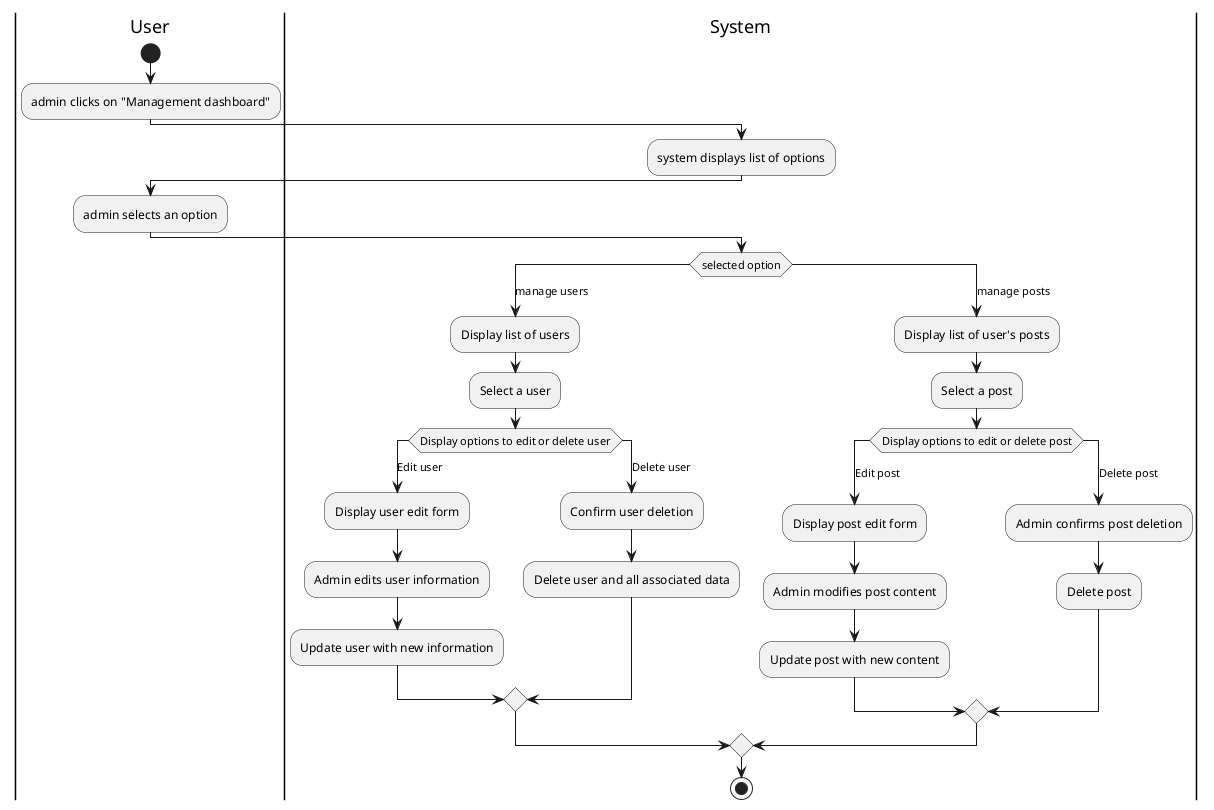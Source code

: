 @startuml
|User|
start
:admin clicks on "Management dashboard";
|System|
:system displays list of options;
|User|
:admin selects an option;
|System|
switch (selected option)
case (manage users)
    :Display list of users;
    :Select a user;
    switch (Display options to edit or delete user)
    case (Edit user)
        :Display user edit form;
        :Admin edits user information;
        :Update user with new information;
    case (Delete user)
        :Confirm user deletion;
        :Delete user and all associated data;
    endswitch
case (manage posts)
    :Display list of user's posts;
    :Select a post;
    switch (Display options to edit or delete post)
    case (Edit post)
        :Display post edit form;
        :Admin modifies post content;
        :Update post with new content;
    case (Delete post)
        :Admin confirms post deletion;
        :Delete post;
    endswitch
endswitch
stop
@enduml
